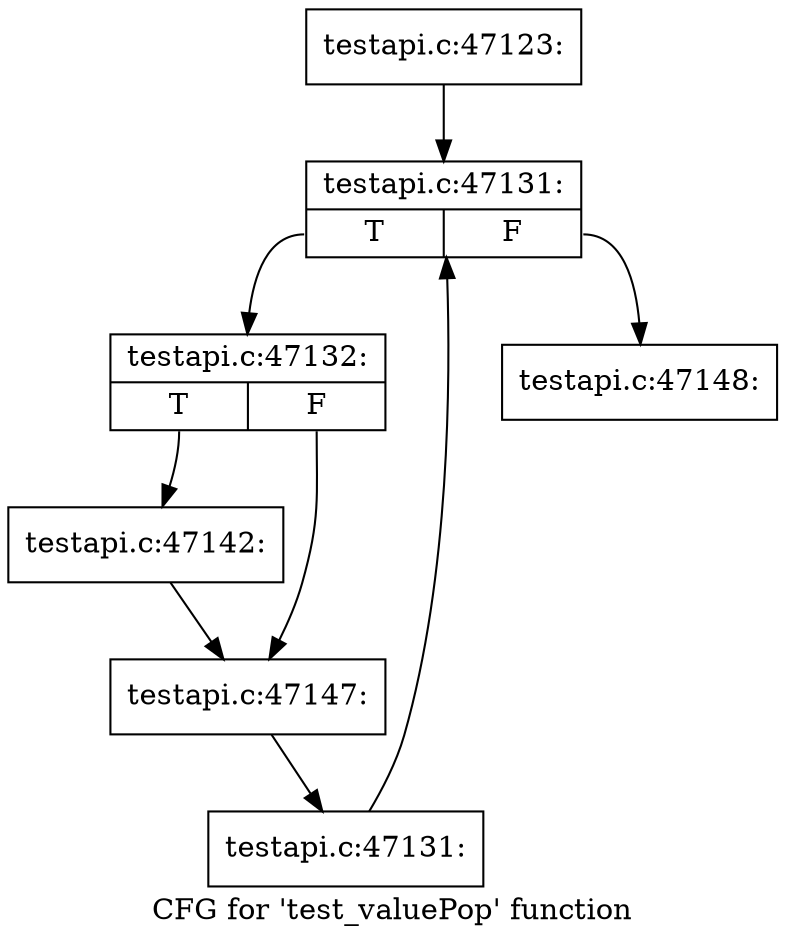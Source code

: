 digraph "CFG for 'test_valuePop' function" {
	label="CFG for 'test_valuePop' function";

	Node0x59e9b30 [shape=record,label="{testapi.c:47123:}"];
	Node0x59e9b30 -> Node0x5a0a830;
	Node0x5a0a830 [shape=record,label="{testapi.c:47131:|{<s0>T|<s1>F}}"];
	Node0x5a0a830:s0 -> Node0x5a0aa30;
	Node0x5a0a830:s1 -> Node0x5a0a760;
	Node0x5a0aa30 [shape=record,label="{testapi.c:47132:|{<s0>T|<s1>F}}"];
	Node0x5a0aa30:s0 -> Node0x38debe0;
	Node0x5a0aa30:s1 -> Node0x5a0c3a0;
	Node0x38debe0 [shape=record,label="{testapi.c:47142:}"];
	Node0x38debe0 -> Node0x5a0c3a0;
	Node0x5a0c3a0 [shape=record,label="{testapi.c:47147:}"];
	Node0x5a0c3a0 -> Node0x5a0a9e0;
	Node0x5a0a9e0 [shape=record,label="{testapi.c:47131:}"];
	Node0x5a0a9e0 -> Node0x5a0a830;
	Node0x5a0a760 [shape=record,label="{testapi.c:47148:}"];
}
